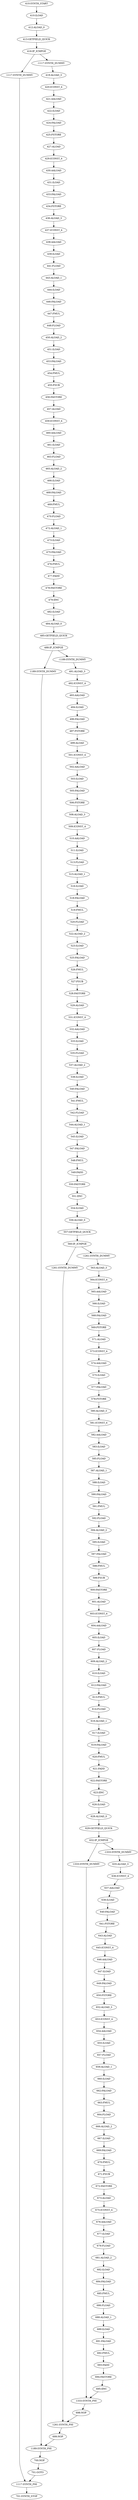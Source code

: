 digraph{
"410:SYNTH_START" -> "410:ILOAD";
"410:ILOAD" -> "412:ALOAD_0";
"412:ALOAD_0" -> "413:GETFIELD_QUICK";
"413:GETFIELD_QUICK" -> "416:IF_ICMPGE";
"416:IF_ICMPGE" -> "1117:SYNTH_DUMMY";
"416:IF_ICMPGE" -> "-1117:SYNTH_DUMMY";
"1117:SYNTH_DUMMY" -> "1117:SYNTH_PHI";
"-1117:SYNTH_DUMMY" -> "419:ALOAD_3";
"419:ALOAD_3" -> "420:ICONST_4";
"420:ICONST_4" -> "421:AALOAD";
"421:AALOAD" -> "422:ILOAD";
"422:ILOAD" -> "424:FALOAD";
"424:FALOAD" -> "425:FSTORE";
"425:FSTORE" -> "427:ALOAD";
"427:ALOAD" -> "429:ICONST_4";
"429:ICONST_4" -> "430:AALOAD";
"430:AALOAD" -> "431:ILOAD";
"431:ILOAD" -> "433:FALOAD";
"433:FALOAD" -> "434:FSTORE";
"434:FSTORE" -> "436:ALOAD_3";
"436:ALOAD_3" -> "437:ICONST_4";
"437:ICONST_4" -> "438:AALOAD";
"438:AALOAD" -> "439:ILOAD";
"439:ILOAD" -> "441:FLOAD";
"441:FLOAD" -> "443:ALOAD_1";
"443:ALOAD_1" -> "444:ILOAD";
"444:ILOAD" -> "446:FALOAD";
"446:FALOAD" -> "447:FMUL";
"447:FMUL" -> "448:FLOAD";
"448:FLOAD" -> "450:ALOAD_2";
"450:ALOAD_2" -> "451:ILOAD";
"451:ILOAD" -> "453:FALOAD";
"453:FALOAD" -> "454:FMUL";
"454:FMUL" -> "455:FSUB";
"455:FSUB" -> "456:FASTORE";
"456:FASTORE" -> "457:ALOAD";
"457:ALOAD" -> "459:ICONST_4";
"459:ICONST_4" -> "460:AALOAD";
"460:AALOAD" -> "461:ILOAD";
"461:ILOAD" -> "463:FLOAD";
"463:FLOAD" -> "465:ALOAD_2";
"465:ALOAD_2" -> "466:ILOAD";
"466:ILOAD" -> "468:FALOAD";
"468:FALOAD" -> "469:FMUL";
"469:FMUL" -> "470:FLOAD";
"470:FLOAD" -> "472:ALOAD_1";
"472:ALOAD_1" -> "473:ILOAD";
"473:ILOAD" -> "475:FALOAD";
"475:FALOAD" -> "476:FMUL";
"476:FMUL" -> "477:FADD";
"477:FADD" -> "478:FASTORE";
"478:FASTORE" -> "479:IINC";
"479:IINC" -> "482:ILOAD";
"482:ILOAD" -> "484:ALOAD_0";
"484:ALOAD_0" -> "485:GETFIELD_QUICK";
"485:GETFIELD_QUICK" -> "488:IF_ICMPGE";
"488:IF_ICMPGE" -> "1189:SYNTH_DUMMY";
"488:IF_ICMPGE" -> "-1189:SYNTH_DUMMY";
"1189:SYNTH_DUMMY" -> "1189:SYNTH_PHI";
"-1189:SYNTH_DUMMY" -> "491:ALOAD_3";
"491:ALOAD_3" -> "492:ICONST_4";
"700:NOP" -> "701:GOTO";
"701:GOTO" -> "1117:SYNTH_PHI";
"492:ICONST_4" -> "493:AALOAD";
"493:AALOAD" -> "494:ILOAD";
"494:ILOAD" -> "496:FALOAD";
"496:FALOAD" -> "497:FSTORE";
"497:FSTORE" -> "499:ALOAD";
"499:ALOAD" -> "501:ICONST_4";
"501:ICONST_4" -> "502:AALOAD";
"502:AALOAD" -> "503:ILOAD";
"503:ILOAD" -> "505:FALOAD";
"505:FALOAD" -> "506:FSTORE";
"506:FSTORE" -> "508:ALOAD_3";
"508:ALOAD_3" -> "509:ICONST_4";
"509:ICONST_4" -> "510:AALOAD";
"510:AALOAD" -> "511:ILOAD";
"511:ILOAD" -> "513:FLOAD";
"513:FLOAD" -> "515:ALOAD_1";
"515:ALOAD_1" -> "516:ILOAD";
"516:ILOAD" -> "518:FALOAD";
"518:FALOAD" -> "519:FMUL";
"519:FMUL" -> "520:FLOAD";
"520:FLOAD" -> "522:ALOAD_2";
"522:ALOAD_2" -> "523:ILOAD";
"523:ILOAD" -> "525:FALOAD";
"525:FALOAD" -> "526:FMUL";
"526:FMUL" -> "527:FSUB";
"527:FSUB" -> "528:FASTORE";
"528:FASTORE" -> "529:ALOAD";
"529:ALOAD" -> "531:ICONST_4";
"531:ICONST_4" -> "532:AALOAD";
"532:AALOAD" -> "533:ILOAD";
"533:ILOAD" -> "535:FLOAD";
"535:FLOAD" -> "537:ALOAD_2";
"537:ALOAD_2" -> "538:ILOAD";
"538:ILOAD" -> "540:FALOAD";
"540:FALOAD" -> "541:FMUL";
"541:FMUL" -> "542:FLOAD";
"542:FLOAD" -> "544:ALOAD_1";
"544:ALOAD_1" -> "545:ILOAD";
"545:ILOAD" -> "547:FALOAD";
"547:FALOAD" -> "548:FMUL";
"548:FMUL" -> "549:FADD";
"549:FADD" -> "550:FASTORE";
"550:FASTORE" -> "551:IINC";
"551:IINC" -> "554:ILOAD";
"554:ILOAD" -> "556:ALOAD_0";
"556:ALOAD_0" -> "557:GETFIELD_QUICK";
"557:GETFIELD_QUICK" -> "560:IF_ICMPGE";
"560:IF_ICMPGE" -> "1261:SYNTH_DUMMY";
"560:IF_ICMPGE" -> "-1261:SYNTH_DUMMY";
"1261:SYNTH_DUMMY" -> "1261:SYNTH_PHI";
"-1261:SYNTH_DUMMY" -> "563:ALOAD_3";
"563:ALOAD_3" -> "564:ICONST_4";
"699:NOP" -> "1189:SYNTH_PHI";
"564:ICONST_4" -> "565:AALOAD";
"565:AALOAD" -> "566:ILOAD";
"566:ILOAD" -> "568:FALOAD";
"568:FALOAD" -> "569:FSTORE";
"569:FSTORE" -> "571:ALOAD";
"571:ALOAD" -> "573:ICONST_4";
"573:ICONST_4" -> "574:AALOAD";
"574:AALOAD" -> "575:ILOAD";
"575:ILOAD" -> "577:FALOAD";
"577:FALOAD" -> "578:FSTORE";
"578:FSTORE" -> "580:ALOAD_3";
"580:ALOAD_3" -> "581:ICONST_4";
"581:ICONST_4" -> "582:AALOAD";
"582:AALOAD" -> "583:ILOAD";
"583:ILOAD" -> "585:FLOAD";
"585:FLOAD" -> "587:ALOAD_1";
"587:ALOAD_1" -> "588:ILOAD";
"588:ILOAD" -> "590:FALOAD";
"590:FALOAD" -> "591:FMUL";
"591:FMUL" -> "592:FLOAD";
"592:FLOAD" -> "594:ALOAD_2";
"594:ALOAD_2" -> "595:ILOAD";
"595:ILOAD" -> "597:FALOAD";
"597:FALOAD" -> "598:FMUL";
"598:FMUL" -> "599:FSUB";
"599:FSUB" -> "600:FASTORE";
"600:FASTORE" -> "601:ALOAD";
"601:ALOAD" -> "603:ICONST_4";
"603:ICONST_4" -> "604:AALOAD";
"604:AALOAD" -> "605:ILOAD";
"605:ILOAD" -> "607:FLOAD";
"607:FLOAD" -> "609:ALOAD_2";
"609:ALOAD_2" -> "610:ILOAD";
"610:ILOAD" -> "612:FALOAD";
"612:FALOAD" -> "613:FMUL";
"613:FMUL" -> "614:FLOAD";
"614:FLOAD" -> "616:ALOAD_1";
"616:ALOAD_1" -> "617:ILOAD";
"617:ILOAD" -> "619:FALOAD";
"619:FALOAD" -> "620:FMUL";
"620:FMUL" -> "621:FADD";
"621:FADD" -> "622:FASTORE";
"622:FASTORE" -> "623:IINC";
"623:IINC" -> "626:ILOAD";
"626:ILOAD" -> "628:ALOAD_0";
"628:ALOAD_0" -> "629:GETFIELD_QUICK";
"629:GETFIELD_QUICK" -> "632:IF_ICMPGE";
"632:IF_ICMPGE" -> "1333:SYNTH_DUMMY";
"632:IF_ICMPGE" -> "-1333:SYNTH_DUMMY";
"1333:SYNTH_DUMMY" -> "1333:SYNTH_PHI";
"-1333:SYNTH_DUMMY" -> "635:ALOAD_3";
"635:ALOAD_3" -> "636:ICONST_4";
"698:NOP" -> "1261:SYNTH_PHI";
"636:ICONST_4" -> "637:AALOAD";
"637:AALOAD" -> "638:ILOAD";
"638:ILOAD" -> "640:FALOAD";
"640:FALOAD" -> "641:FSTORE";
"641:FSTORE" -> "643:ALOAD";
"643:ALOAD" -> "645:ICONST_4";
"645:ICONST_4" -> "646:AALOAD";
"646:AALOAD" -> "647:ILOAD";
"647:ILOAD" -> "649:FALOAD";
"649:FALOAD" -> "650:FSTORE";
"650:FSTORE" -> "652:ALOAD_3";
"652:ALOAD_3" -> "653:ICONST_4";
"653:ICONST_4" -> "654:AALOAD";
"654:AALOAD" -> "655:ILOAD";
"655:ILOAD" -> "657:FLOAD";
"657:FLOAD" -> "659:ALOAD_1";
"659:ALOAD_1" -> "660:ILOAD";
"660:ILOAD" -> "662:FALOAD";
"662:FALOAD" -> "663:FMUL";
"663:FMUL" -> "664:FLOAD";
"664:FLOAD" -> "666:ALOAD_2";
"666:ALOAD_2" -> "667:ILOAD";
"667:ILOAD" -> "669:FALOAD";
"669:FALOAD" -> "670:FMUL";
"670:FMUL" -> "671:FSUB";
"671:FSUB" -> "672:FASTORE";
"672:FASTORE" -> "673:ALOAD";
"673:ALOAD" -> "675:ICONST_4";
"675:ICONST_4" -> "676:AALOAD";
"676:AALOAD" -> "677:ILOAD";
"677:ILOAD" -> "679:FLOAD";
"679:FLOAD" -> "681:ALOAD_2";
"681:ALOAD_2" -> "682:ILOAD";
"682:ILOAD" -> "684:FALOAD";
"684:FALOAD" -> "685:FMUL";
"685:FMUL" -> "686:FLOAD";
"686:FLOAD" -> "688:ALOAD_1";
"688:ALOAD_1" -> "689:ILOAD";
"689:ILOAD" -> "691:FALOAD";
"691:FALOAD" -> "692:FMUL";
"692:FMUL" -> "693:FADD";
"693:FADD" -> "694:FASTORE";
"694:FASTORE" -> "695:IINC";
"695:IINC" -> "1333:SYNTH_PHI";
"1333:SYNTH_PHI" -> "698:NOP";
"1261:SYNTH_PHI" -> "699:NOP";
"1189:SYNTH_PHI" -> "700:NOP";
"1117:SYNTH_PHI" -> "701:SYNTH_STOP";
}